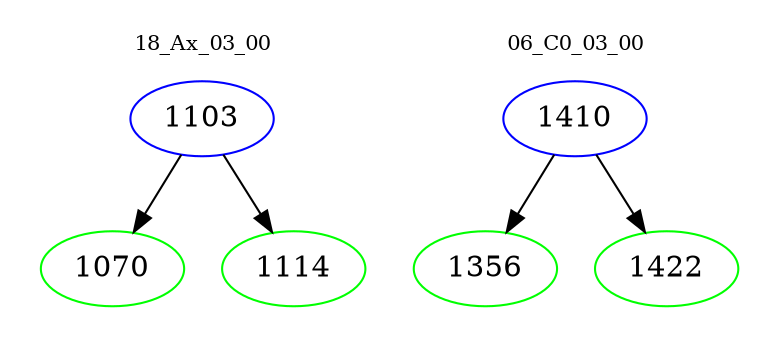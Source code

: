 digraph{
subgraph cluster_0 {
color = white
label = "18_Ax_03_00";
fontsize=10;
T0_1103 [label="1103", color="blue"]
T0_1103 -> T0_1070 [color="black"]
T0_1070 [label="1070", color="green"]
T0_1103 -> T0_1114 [color="black"]
T0_1114 [label="1114", color="green"]
}
subgraph cluster_1 {
color = white
label = "06_C0_03_00";
fontsize=10;
T1_1410 [label="1410", color="blue"]
T1_1410 -> T1_1356 [color="black"]
T1_1356 [label="1356", color="green"]
T1_1410 -> T1_1422 [color="black"]
T1_1422 [label="1422", color="green"]
}
}
